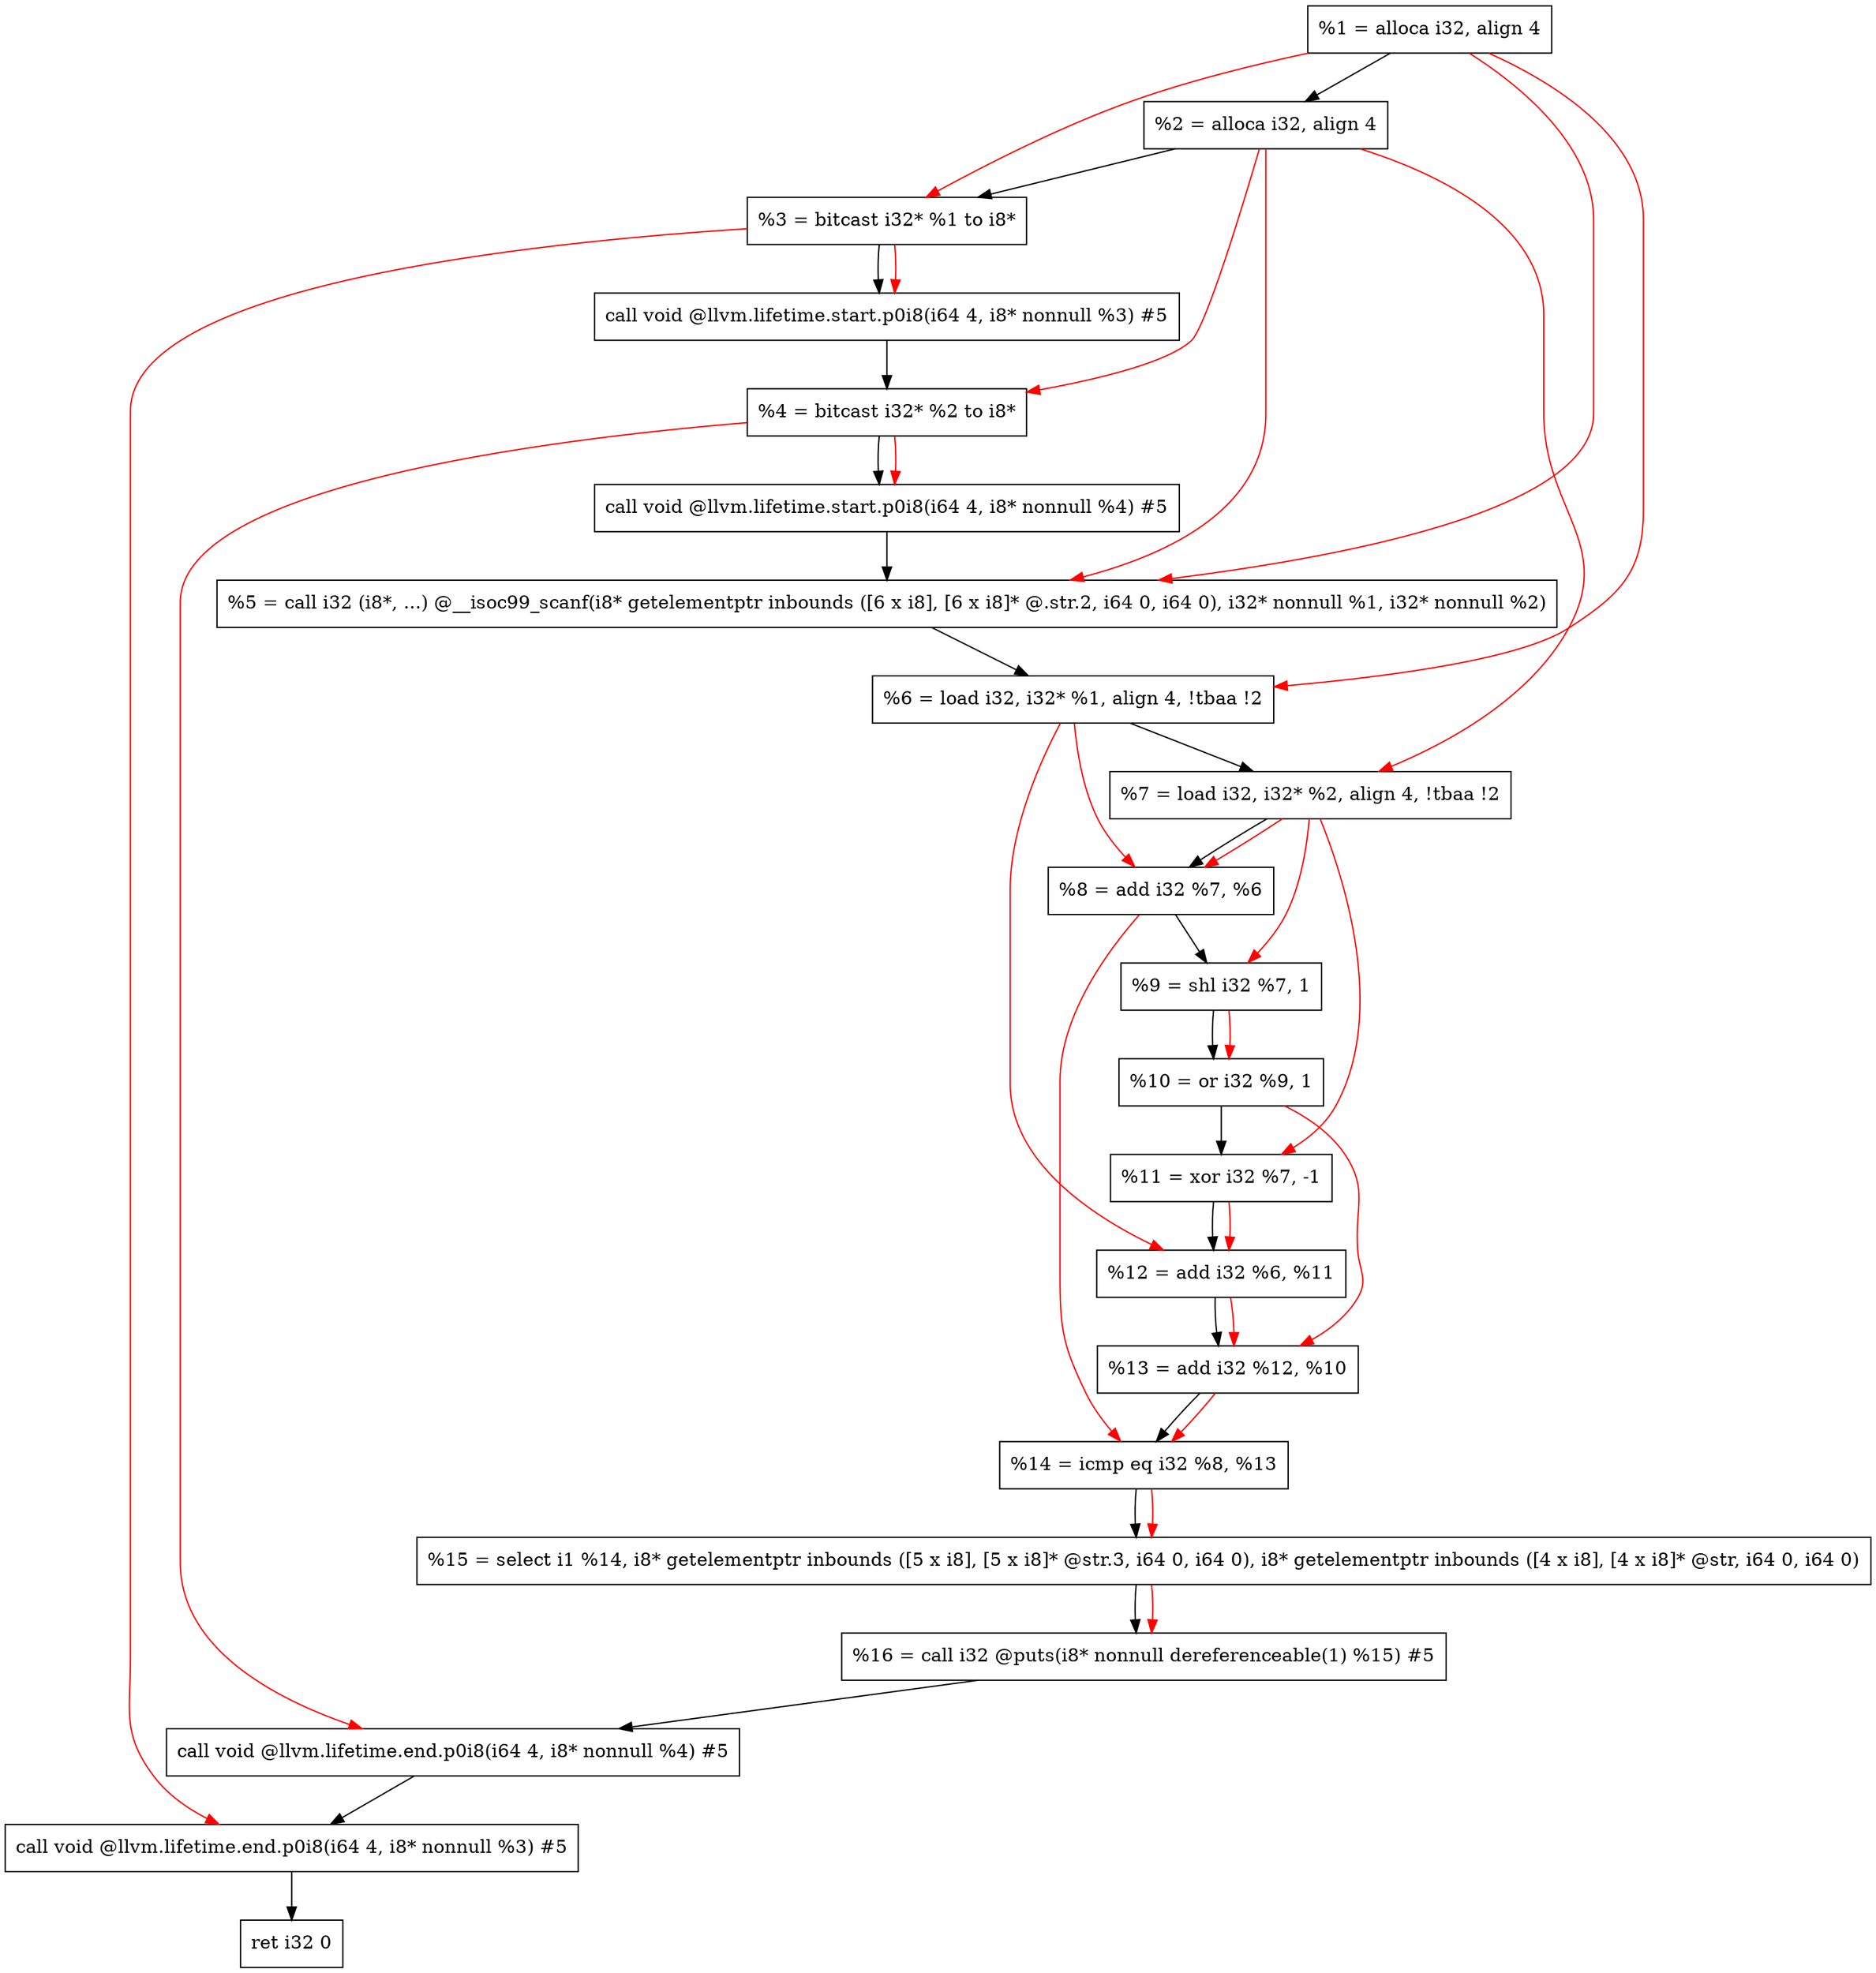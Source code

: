digraph "DFG for'main' function" {
	Node0x20ff1f8[shape=record, label="  %1 = alloca i32, align 4"];
	Node0x20ff278[shape=record, label="  %2 = alloca i32, align 4"];
	Node0x20ff308[shape=record, label="  %3 = bitcast i32* %1 to i8*"];
	Node0x20ff768[shape=record, label="  call void @llvm.lifetime.start.p0i8(i64 4, i8* nonnull %3) #5"];
	Node0x20ff848[shape=record, label="  %4 = bitcast i32* %2 to i8*"];
	Node0x20ff968[shape=record, label="  call void @llvm.lifetime.start.p0i8(i64 4, i8* nonnull %4) #5"];
	Node0x20ffba0[shape=record, label="  %5 = call i32 (i8*, ...) @__isoc99_scanf(i8* getelementptr inbounds ([6 x i8], [6 x i8]* @.str.2, i64 0, i64 0), i32* nonnull %1, i32* nonnull %2)"];
	Node0x20ffc58[shape=record, label="  %6 = load i32, i32* %1, align 4, !tbaa !2"];
	Node0x2100bc8[shape=record, label="  %7 = load i32, i32* %2, align 4, !tbaa !2"];
	Node0x2101250[shape=record, label="  %8 = add i32 %7, %6"];
	Node0x21012c0[shape=record, label="  %9 = shl i32 %7, 1"];
	Node0x2101330[shape=record, label="  %10 = or i32 %9, 1"];
	Node0x21013a0[shape=record, label="  %11 = xor i32 %7, -1"];
	Node0x2101410[shape=record, label="  %12 = add i32 %6, %11"];
	Node0x2101480[shape=record, label="  %13 = add i32 %12, %10"];
	Node0x21014f0[shape=record, label="  %14 = icmp eq i32 %8, %13"];
	Node0x2101578[shape=record, label="  %15 = select i1 %14, i8* getelementptr inbounds ([5 x i8], [5 x i8]* @str.3, i64 0, i64 0), i8* getelementptr inbounds ([4 x i8], [4 x i8]* @str, i64 0, i64 0)"];
	Node0x2101610[shape=record, label="  %16 = call i32 @puts(i8* nonnull dereferenceable(1) %15) #5"];
	Node0x21017d8[shape=record, label="  call void @llvm.lifetime.end.p0i8(i64 4, i8* nonnull %4) #5"];
	Node0x2101938[shape=record, label="  call void @llvm.lifetime.end.p0i8(i64 4, i8* nonnull %3) #5"];
	Node0x21019f8[shape=record, label="  ret i32 0"];
	Node0x20ff1f8 -> Node0x20ff278;
	Node0x20ff278 -> Node0x20ff308;
	Node0x20ff308 -> Node0x20ff768;
	Node0x20ff768 -> Node0x20ff848;
	Node0x20ff848 -> Node0x20ff968;
	Node0x20ff968 -> Node0x20ffba0;
	Node0x20ffba0 -> Node0x20ffc58;
	Node0x20ffc58 -> Node0x2100bc8;
	Node0x2100bc8 -> Node0x2101250;
	Node0x2101250 -> Node0x21012c0;
	Node0x21012c0 -> Node0x2101330;
	Node0x2101330 -> Node0x21013a0;
	Node0x21013a0 -> Node0x2101410;
	Node0x2101410 -> Node0x2101480;
	Node0x2101480 -> Node0x21014f0;
	Node0x21014f0 -> Node0x2101578;
	Node0x2101578 -> Node0x2101610;
	Node0x2101610 -> Node0x21017d8;
	Node0x21017d8 -> Node0x2101938;
	Node0x2101938 -> Node0x21019f8;
edge [color=red]
	Node0x20ff1f8 -> Node0x20ff308;
	Node0x20ff308 -> Node0x20ff768;
	Node0x20ff278 -> Node0x20ff848;
	Node0x20ff848 -> Node0x20ff968;
	Node0x20ff1f8 -> Node0x20ffba0;
	Node0x20ff278 -> Node0x20ffba0;
	Node0x20ff1f8 -> Node0x20ffc58;
	Node0x20ff278 -> Node0x2100bc8;
	Node0x2100bc8 -> Node0x2101250;
	Node0x20ffc58 -> Node0x2101250;
	Node0x2100bc8 -> Node0x21012c0;
	Node0x21012c0 -> Node0x2101330;
	Node0x2100bc8 -> Node0x21013a0;
	Node0x20ffc58 -> Node0x2101410;
	Node0x21013a0 -> Node0x2101410;
	Node0x2101410 -> Node0x2101480;
	Node0x2101330 -> Node0x2101480;
	Node0x2101250 -> Node0x21014f0;
	Node0x2101480 -> Node0x21014f0;
	Node0x21014f0 -> Node0x2101578;
	Node0x2101578 -> Node0x2101610;
	Node0x20ff848 -> Node0x21017d8;
	Node0x20ff308 -> Node0x2101938;
}
